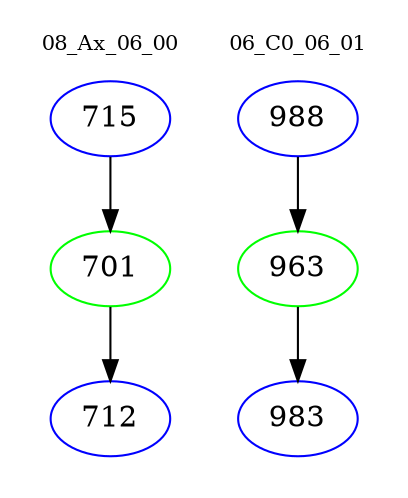 digraph{
subgraph cluster_0 {
color = white
label = "08_Ax_06_00";
fontsize=10;
T0_715 [label="715", color="blue"]
T0_715 -> T0_701 [color="black"]
T0_701 [label="701", color="green"]
T0_701 -> T0_712 [color="black"]
T0_712 [label="712", color="blue"]
}
subgraph cluster_1 {
color = white
label = "06_C0_06_01";
fontsize=10;
T1_988 [label="988", color="blue"]
T1_988 -> T1_963 [color="black"]
T1_963 [label="963", color="green"]
T1_963 -> T1_983 [color="black"]
T1_983 [label="983", color="blue"]
}
}
